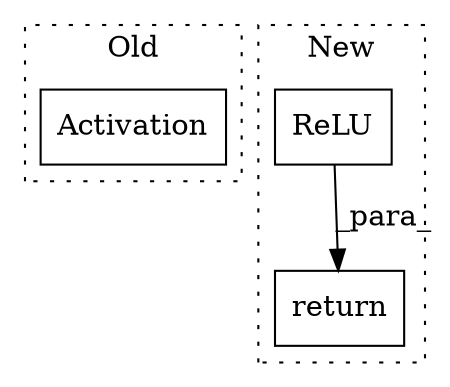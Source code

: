 digraph G {
subgraph cluster0 {
1 [label="Activation" a="32" s="1996,2013" l="11,1" shape="box"];
label = "Old";
style="dotted";
}
subgraph cluster1 {
2 [label="ReLU" a="32" s="2253" l="6" shape="box"];
3 [label="return" a="41" s="2340" l="7" shape="box"];
label = "New";
style="dotted";
}
2 -> 3 [label="_para_"];
}